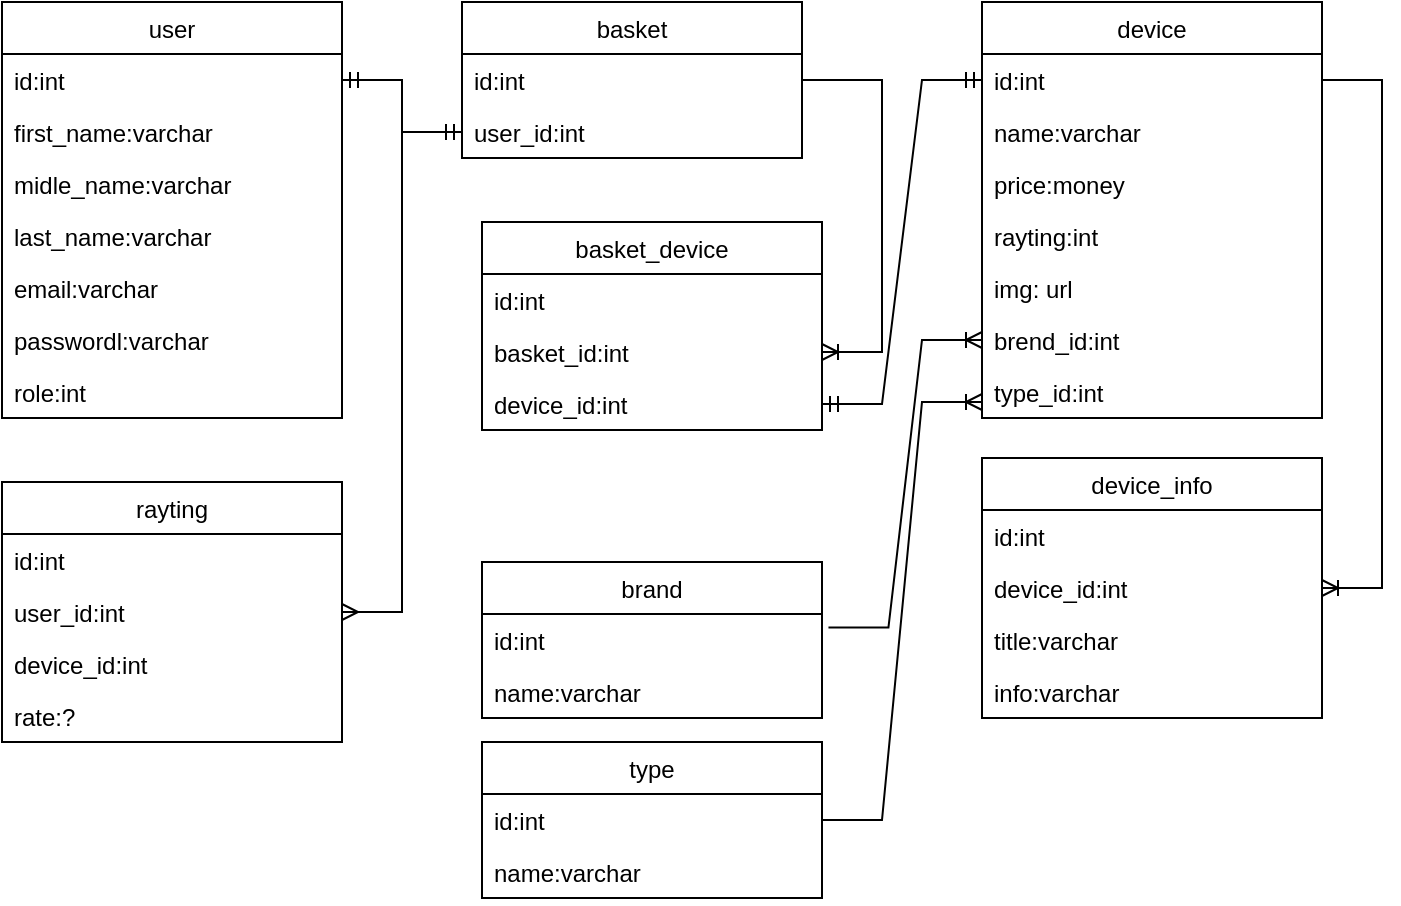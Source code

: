 <mxfile version="17.2.1" type="github">
  <diagram id="GXpVcZGsW9F5P94pVStr" name="Page-1">
    <mxGraphModel dx="813" dy="435" grid="1" gridSize="10" guides="1" tooltips="1" connect="1" arrows="1" fold="1" page="1" pageScale="1" pageWidth="827" pageHeight="1169" math="0" shadow="0">
      <root>
        <mxCell id="0" />
        <mxCell id="1" parent="0" />
        <mxCell id="7ffus9h8AJFhaZrTNXFl-1" value="user" style="swimlane;fontStyle=0;childLayout=stackLayout;horizontal=1;startSize=26;fillColor=none;horizontalStack=0;resizeParent=1;resizeParentMax=0;resizeLast=0;collapsible=1;marginBottom=0;" vertex="1" parent="1">
          <mxGeometry x="80" y="50" width="170" height="208" as="geometry">
            <mxRectangle x="80" y="50" width="60" height="26" as="alternateBounds" />
          </mxGeometry>
        </mxCell>
        <mxCell id="7ffus9h8AJFhaZrTNXFl-2" value="id:int" style="text;strokeColor=none;fillColor=none;align=left;verticalAlign=top;spacingLeft=4;spacingRight=4;overflow=hidden;rotatable=0;points=[[0,0.5],[1,0.5]];portConstraint=eastwest;" vertex="1" parent="7ffus9h8AJFhaZrTNXFl-1">
          <mxGeometry y="26" width="170" height="26" as="geometry" />
        </mxCell>
        <mxCell id="7ffus9h8AJFhaZrTNXFl-3" value="first_name:varchar" style="text;strokeColor=none;fillColor=none;align=left;verticalAlign=top;spacingLeft=4;spacingRight=4;overflow=hidden;rotatable=0;points=[[0,0.5],[1,0.5]];portConstraint=eastwest;" vertex="1" parent="7ffus9h8AJFhaZrTNXFl-1">
          <mxGeometry y="52" width="170" height="26" as="geometry" />
        </mxCell>
        <mxCell id="7ffus9h8AJFhaZrTNXFl-4" value="midle_name:varchar" style="text;strokeColor=none;fillColor=none;align=left;verticalAlign=top;spacingLeft=4;spacingRight=4;overflow=hidden;rotatable=0;points=[[0,0.5],[1,0.5]];portConstraint=eastwest;" vertex="1" parent="7ffus9h8AJFhaZrTNXFl-1">
          <mxGeometry y="78" width="170" height="26" as="geometry" />
        </mxCell>
        <mxCell id="7ffus9h8AJFhaZrTNXFl-5" value="last_name:varchar" style="text;strokeColor=none;fillColor=none;align=left;verticalAlign=top;spacingLeft=4;spacingRight=4;overflow=hidden;rotatable=0;points=[[0,0.5],[1,0.5]];portConstraint=eastwest;" vertex="1" parent="7ffus9h8AJFhaZrTNXFl-1">
          <mxGeometry y="104" width="170" height="26" as="geometry" />
        </mxCell>
        <mxCell id="7ffus9h8AJFhaZrTNXFl-6" value="email:varchar" style="text;strokeColor=none;fillColor=none;align=left;verticalAlign=top;spacingLeft=4;spacingRight=4;overflow=hidden;rotatable=0;points=[[0,0.5],[1,0.5]];portConstraint=eastwest;" vertex="1" parent="7ffus9h8AJFhaZrTNXFl-1">
          <mxGeometry y="130" width="170" height="26" as="geometry" />
        </mxCell>
        <mxCell id="7ffus9h8AJFhaZrTNXFl-7" value="passwordl:varchar" style="text;strokeColor=none;fillColor=none;align=left;verticalAlign=top;spacingLeft=4;spacingRight=4;overflow=hidden;rotatable=0;points=[[0,0.5],[1,0.5]];portConstraint=eastwest;" vertex="1" parent="7ffus9h8AJFhaZrTNXFl-1">
          <mxGeometry y="156" width="170" height="26" as="geometry" />
        </mxCell>
        <mxCell id="7ffus9h8AJFhaZrTNXFl-8" value="role:int" style="text;strokeColor=none;fillColor=none;align=left;verticalAlign=top;spacingLeft=4;spacingRight=4;overflow=hidden;rotatable=0;points=[[0,0.5],[1,0.5]];portConstraint=eastwest;" vertex="1" parent="7ffus9h8AJFhaZrTNXFl-1">
          <mxGeometry y="182" width="170" height="26" as="geometry" />
        </mxCell>
        <mxCell id="7ffus9h8AJFhaZrTNXFl-9" value="basket" style="swimlane;fontStyle=0;childLayout=stackLayout;horizontal=1;startSize=26;fillColor=none;horizontalStack=0;resizeParent=1;resizeParentMax=0;resizeLast=0;collapsible=1;marginBottom=0;" vertex="1" parent="1">
          <mxGeometry x="310" y="50" width="170" height="78" as="geometry">
            <mxRectangle x="80" y="50" width="60" height="26" as="alternateBounds" />
          </mxGeometry>
        </mxCell>
        <mxCell id="7ffus9h8AJFhaZrTNXFl-10" value="id:int" style="text;strokeColor=none;fillColor=none;align=left;verticalAlign=top;spacingLeft=4;spacingRight=4;overflow=hidden;rotatable=0;points=[[0,0.5],[1,0.5]];portConstraint=eastwest;" vertex="1" parent="7ffus9h8AJFhaZrTNXFl-9">
          <mxGeometry y="26" width="170" height="26" as="geometry" />
        </mxCell>
        <mxCell id="7ffus9h8AJFhaZrTNXFl-11" value="user_id:int" style="text;strokeColor=none;fillColor=none;align=left;verticalAlign=top;spacingLeft=4;spacingRight=4;overflow=hidden;rotatable=0;points=[[0,0.5],[1,0.5]];portConstraint=eastwest;" vertex="1" parent="7ffus9h8AJFhaZrTNXFl-9">
          <mxGeometry y="52" width="170" height="26" as="geometry" />
        </mxCell>
        <mxCell id="7ffus9h8AJFhaZrTNXFl-19" value="" style="edgeStyle=entityRelationEdgeStyle;fontSize=12;html=1;endArrow=ERmandOne;startArrow=ERmandOne;rounded=0;" edge="1" parent="1" source="7ffus9h8AJFhaZrTNXFl-2" target="7ffus9h8AJFhaZrTNXFl-11">
          <mxGeometry width="100" height="100" relative="1" as="geometry">
            <mxPoint x="250" y="189" as="sourcePoint" />
            <mxPoint x="391.421" y="89" as="targetPoint" />
          </mxGeometry>
        </mxCell>
        <mxCell id="7ffus9h8AJFhaZrTNXFl-20" value="device" style="swimlane;fontStyle=0;childLayout=stackLayout;horizontal=1;startSize=26;fillColor=none;horizontalStack=0;resizeParent=1;resizeParentMax=0;resizeLast=0;collapsible=1;marginBottom=0;" vertex="1" parent="1">
          <mxGeometry x="570" y="50" width="170" height="208" as="geometry">
            <mxRectangle x="80" y="50" width="60" height="26" as="alternateBounds" />
          </mxGeometry>
        </mxCell>
        <mxCell id="7ffus9h8AJFhaZrTNXFl-21" value="id:int" style="text;strokeColor=none;fillColor=none;align=left;verticalAlign=top;spacingLeft=4;spacingRight=4;overflow=hidden;rotatable=0;points=[[0,0.5],[1,0.5]];portConstraint=eastwest;" vertex="1" parent="7ffus9h8AJFhaZrTNXFl-20">
          <mxGeometry y="26" width="170" height="26" as="geometry" />
        </mxCell>
        <mxCell id="7ffus9h8AJFhaZrTNXFl-22" value="name:varchar" style="text;strokeColor=none;fillColor=none;align=left;verticalAlign=top;spacingLeft=4;spacingRight=4;overflow=hidden;rotatable=0;points=[[0,0.5],[1,0.5]];portConstraint=eastwest;" vertex="1" parent="7ffus9h8AJFhaZrTNXFl-20">
          <mxGeometry y="52" width="170" height="26" as="geometry" />
        </mxCell>
        <mxCell id="7ffus9h8AJFhaZrTNXFl-23" value="price:money" style="text;strokeColor=none;fillColor=none;align=left;verticalAlign=top;spacingLeft=4;spacingRight=4;overflow=hidden;rotatable=0;points=[[0,0.5],[1,0.5]];portConstraint=eastwest;" vertex="1" parent="7ffus9h8AJFhaZrTNXFl-20">
          <mxGeometry y="78" width="170" height="26" as="geometry" />
        </mxCell>
        <mxCell id="7ffus9h8AJFhaZrTNXFl-24" value="rayting:int" style="text;strokeColor=none;fillColor=none;align=left;verticalAlign=top;spacingLeft=4;spacingRight=4;overflow=hidden;rotatable=0;points=[[0,0.5],[1,0.5]];portConstraint=eastwest;" vertex="1" parent="7ffus9h8AJFhaZrTNXFl-20">
          <mxGeometry y="104" width="170" height="26" as="geometry" />
        </mxCell>
        <mxCell id="7ffus9h8AJFhaZrTNXFl-27" value="img: url" style="text;strokeColor=none;fillColor=none;align=left;verticalAlign=top;spacingLeft=4;spacingRight=4;overflow=hidden;rotatable=0;points=[[0,0.5],[1,0.5]];portConstraint=eastwest;" vertex="1" parent="7ffus9h8AJFhaZrTNXFl-20">
          <mxGeometry y="130" width="170" height="26" as="geometry" />
        </mxCell>
        <mxCell id="7ffus9h8AJFhaZrTNXFl-29" value="brend_id:int" style="text;strokeColor=none;fillColor=none;align=left;verticalAlign=top;spacingLeft=4;spacingRight=4;overflow=hidden;rotatable=0;points=[[0,0.5],[1,0.5]];portConstraint=eastwest;" vertex="1" parent="7ffus9h8AJFhaZrTNXFl-20">
          <mxGeometry y="156" width="170" height="26" as="geometry" />
        </mxCell>
        <mxCell id="7ffus9h8AJFhaZrTNXFl-30" value="type_id:int" style="text;strokeColor=none;fillColor=none;align=left;verticalAlign=top;spacingLeft=4;spacingRight=4;overflow=hidden;rotatable=0;points=[[0,0.5],[1,0.5]];portConstraint=eastwest;" vertex="1" parent="7ffus9h8AJFhaZrTNXFl-20">
          <mxGeometry y="182" width="170" height="26" as="geometry" />
        </mxCell>
        <mxCell id="7ffus9h8AJFhaZrTNXFl-31" value="type" style="swimlane;fontStyle=0;childLayout=stackLayout;horizontal=1;startSize=26;fillColor=none;horizontalStack=0;resizeParent=1;resizeParentMax=0;resizeLast=0;collapsible=1;marginBottom=0;" vertex="1" parent="1">
          <mxGeometry x="320" y="420" width="170" height="78" as="geometry">
            <mxRectangle x="80" y="50" width="60" height="26" as="alternateBounds" />
          </mxGeometry>
        </mxCell>
        <mxCell id="7ffus9h8AJFhaZrTNXFl-32" value="id:int" style="text;strokeColor=none;fillColor=none;align=left;verticalAlign=top;spacingLeft=4;spacingRight=4;overflow=hidden;rotatable=0;points=[[0,0.5],[1,0.5]];portConstraint=eastwest;" vertex="1" parent="7ffus9h8AJFhaZrTNXFl-31">
          <mxGeometry y="26" width="170" height="26" as="geometry" />
        </mxCell>
        <mxCell id="7ffus9h8AJFhaZrTNXFl-33" value="name:varchar" style="text;strokeColor=none;fillColor=none;align=left;verticalAlign=top;spacingLeft=4;spacingRight=4;overflow=hidden;rotatable=0;points=[[0,0.5],[1,0.5]];portConstraint=eastwest;" vertex="1" parent="7ffus9h8AJFhaZrTNXFl-31">
          <mxGeometry y="52" width="170" height="26" as="geometry" />
        </mxCell>
        <mxCell id="7ffus9h8AJFhaZrTNXFl-34" value="brand" style="swimlane;fontStyle=0;childLayout=stackLayout;horizontal=1;startSize=26;fillColor=none;horizontalStack=0;resizeParent=1;resizeParentMax=0;resizeLast=0;collapsible=1;marginBottom=0;" vertex="1" parent="1">
          <mxGeometry x="320" y="330" width="170" height="78" as="geometry">
            <mxRectangle x="80" y="50" width="60" height="26" as="alternateBounds" />
          </mxGeometry>
        </mxCell>
        <mxCell id="7ffus9h8AJFhaZrTNXFl-35" value="id:int" style="text;strokeColor=none;fillColor=none;align=left;verticalAlign=top;spacingLeft=4;spacingRight=4;overflow=hidden;rotatable=0;points=[[0,0.5],[1,0.5]];portConstraint=eastwest;" vertex="1" parent="7ffus9h8AJFhaZrTNXFl-34">
          <mxGeometry y="26" width="170" height="26" as="geometry" />
        </mxCell>
        <mxCell id="7ffus9h8AJFhaZrTNXFl-36" value="name:varchar" style="text;strokeColor=none;fillColor=none;align=left;verticalAlign=top;spacingLeft=4;spacingRight=4;overflow=hidden;rotatable=0;points=[[0,0.5],[1,0.5]];portConstraint=eastwest;" vertex="1" parent="7ffus9h8AJFhaZrTNXFl-34">
          <mxGeometry y="52" width="170" height="26" as="geometry" />
        </mxCell>
        <mxCell id="7ffus9h8AJFhaZrTNXFl-38" value="" style="edgeStyle=entityRelationEdgeStyle;fontSize=12;html=1;endArrow=ERoneToMany;rounded=0;exitX=1.019;exitY=0.258;exitDx=0;exitDy=0;exitPerimeter=0;" edge="1" parent="1" source="7ffus9h8AJFhaZrTNXFl-35" target="7ffus9h8AJFhaZrTNXFl-29">
          <mxGeometry width="100" height="100" relative="1" as="geometry">
            <mxPoint x="450" y="290" as="sourcePoint" />
            <mxPoint x="550" y="190" as="targetPoint" />
          </mxGeometry>
        </mxCell>
        <mxCell id="7ffus9h8AJFhaZrTNXFl-39" value="" style="edgeStyle=entityRelationEdgeStyle;fontSize=12;html=1;endArrow=ERoneToMany;rounded=0;" edge="1" parent="1" source="7ffus9h8AJFhaZrTNXFl-32">
          <mxGeometry width="100" height="100" relative="1" as="geometry">
            <mxPoint x="470" y="350" as="sourcePoint" />
            <mxPoint x="570" y="250" as="targetPoint" />
          </mxGeometry>
        </mxCell>
        <mxCell id="7ffus9h8AJFhaZrTNXFl-41" value="device_info" style="swimlane;fontStyle=0;childLayout=stackLayout;horizontal=1;startSize=26;fillColor=none;horizontalStack=0;resizeParent=1;resizeParentMax=0;resizeLast=0;collapsible=1;marginBottom=0;" vertex="1" parent="1">
          <mxGeometry x="570" y="278" width="170" height="130" as="geometry">
            <mxRectangle x="80" y="50" width="60" height="26" as="alternateBounds" />
          </mxGeometry>
        </mxCell>
        <mxCell id="7ffus9h8AJFhaZrTNXFl-42" value="id:int" style="text;strokeColor=none;fillColor=none;align=left;verticalAlign=top;spacingLeft=4;spacingRight=4;overflow=hidden;rotatable=0;points=[[0,0.5],[1,0.5]];portConstraint=eastwest;" vertex="1" parent="7ffus9h8AJFhaZrTNXFl-41">
          <mxGeometry y="26" width="170" height="26" as="geometry" />
        </mxCell>
        <mxCell id="7ffus9h8AJFhaZrTNXFl-43" value="device_id:int" style="text;strokeColor=none;fillColor=none;align=left;verticalAlign=top;spacingLeft=4;spacingRight=4;overflow=hidden;rotatable=0;points=[[0,0.5],[1,0.5]];portConstraint=eastwest;" vertex="1" parent="7ffus9h8AJFhaZrTNXFl-41">
          <mxGeometry y="52" width="170" height="26" as="geometry" />
        </mxCell>
        <mxCell id="7ffus9h8AJFhaZrTNXFl-44" value="title:varchar" style="text;strokeColor=none;fillColor=none;align=left;verticalAlign=top;spacingLeft=4;spacingRight=4;overflow=hidden;rotatable=0;points=[[0,0.5],[1,0.5]];portConstraint=eastwest;" vertex="1" parent="7ffus9h8AJFhaZrTNXFl-41">
          <mxGeometry y="78" width="170" height="26" as="geometry" />
        </mxCell>
        <mxCell id="7ffus9h8AJFhaZrTNXFl-45" value="info:varchar" style="text;strokeColor=none;fillColor=none;align=left;verticalAlign=top;spacingLeft=4;spacingRight=4;overflow=hidden;rotatable=0;points=[[0,0.5],[1,0.5]];portConstraint=eastwest;" vertex="1" parent="7ffus9h8AJFhaZrTNXFl-41">
          <mxGeometry y="104" width="170" height="26" as="geometry" />
        </mxCell>
        <mxCell id="7ffus9h8AJFhaZrTNXFl-46" value="" style="edgeStyle=entityRelationEdgeStyle;fontSize=12;html=1;endArrow=ERoneToMany;rounded=0;" edge="1" parent="1" source="7ffus9h8AJFhaZrTNXFl-21" target="7ffus9h8AJFhaZrTNXFl-43">
          <mxGeometry width="100" height="100" relative="1" as="geometry">
            <mxPoint x="390" y="290" as="sourcePoint" />
            <mxPoint x="490" y="190" as="targetPoint" />
          </mxGeometry>
        </mxCell>
        <mxCell id="7ffus9h8AJFhaZrTNXFl-47" value="basket_device" style="swimlane;fontStyle=0;childLayout=stackLayout;horizontal=1;startSize=26;fillColor=none;horizontalStack=0;resizeParent=1;resizeParentMax=0;resizeLast=0;collapsible=1;marginBottom=0;" vertex="1" parent="1">
          <mxGeometry x="320" y="160" width="170" height="104" as="geometry">
            <mxRectangle x="80" y="50" width="60" height="26" as="alternateBounds" />
          </mxGeometry>
        </mxCell>
        <mxCell id="7ffus9h8AJFhaZrTNXFl-48" value="id:int" style="text;strokeColor=none;fillColor=none;align=left;verticalAlign=top;spacingLeft=4;spacingRight=4;overflow=hidden;rotatable=0;points=[[0,0.5],[1,0.5]];portConstraint=eastwest;" vertex="1" parent="7ffus9h8AJFhaZrTNXFl-47">
          <mxGeometry y="26" width="170" height="26" as="geometry" />
        </mxCell>
        <mxCell id="7ffus9h8AJFhaZrTNXFl-49" value="basket_id:int" style="text;strokeColor=none;fillColor=none;align=left;verticalAlign=top;spacingLeft=4;spacingRight=4;overflow=hidden;rotatable=0;points=[[0,0.5],[1,0.5]];portConstraint=eastwest;" vertex="1" parent="7ffus9h8AJFhaZrTNXFl-47">
          <mxGeometry y="52" width="170" height="26" as="geometry" />
        </mxCell>
        <mxCell id="7ffus9h8AJFhaZrTNXFl-51" value="device_id:int" style="text;strokeColor=none;fillColor=none;align=left;verticalAlign=top;spacingLeft=4;spacingRight=4;overflow=hidden;rotatable=0;points=[[0,0.5],[1,0.5]];portConstraint=eastwest;" vertex="1" parent="7ffus9h8AJFhaZrTNXFl-47">
          <mxGeometry y="78" width="170" height="26" as="geometry" />
        </mxCell>
        <mxCell id="7ffus9h8AJFhaZrTNXFl-53" value="" style="edgeStyle=entityRelationEdgeStyle;fontSize=12;html=1;endArrow=ERmandOne;startArrow=ERmandOne;rounded=0;" edge="1" parent="1" source="7ffus9h8AJFhaZrTNXFl-51" target="7ffus9h8AJFhaZrTNXFl-21">
          <mxGeometry width="100" height="100" relative="1" as="geometry">
            <mxPoint x="390" y="230" as="sourcePoint" />
            <mxPoint x="490" y="130" as="targetPoint" />
          </mxGeometry>
        </mxCell>
        <mxCell id="7ffus9h8AJFhaZrTNXFl-54" value="" style="edgeStyle=entityRelationEdgeStyle;fontSize=12;html=1;endArrow=ERoneToMany;rounded=0;" edge="1" parent="1" source="7ffus9h8AJFhaZrTNXFl-10" target="7ffus9h8AJFhaZrTNXFl-49">
          <mxGeometry width="100" height="100" relative="1" as="geometry">
            <mxPoint x="390" y="230" as="sourcePoint" />
            <mxPoint x="490" y="130" as="targetPoint" />
          </mxGeometry>
        </mxCell>
        <mxCell id="7ffus9h8AJFhaZrTNXFl-55" value="rayting" style="swimlane;fontStyle=0;childLayout=stackLayout;horizontal=1;startSize=26;fillColor=none;horizontalStack=0;resizeParent=1;resizeParentMax=0;resizeLast=0;collapsible=1;marginBottom=0;" vertex="1" parent="1">
          <mxGeometry x="80" y="290" width="170" height="130" as="geometry">
            <mxRectangle x="80" y="50" width="60" height="26" as="alternateBounds" />
          </mxGeometry>
        </mxCell>
        <mxCell id="7ffus9h8AJFhaZrTNXFl-56" value="id:int" style="text;strokeColor=none;fillColor=none;align=left;verticalAlign=top;spacingLeft=4;spacingRight=4;overflow=hidden;rotatable=0;points=[[0,0.5],[1,0.5]];portConstraint=eastwest;" vertex="1" parent="7ffus9h8AJFhaZrTNXFl-55">
          <mxGeometry y="26" width="170" height="26" as="geometry" />
        </mxCell>
        <mxCell id="7ffus9h8AJFhaZrTNXFl-57" value="user_id:int&#xa;" style="text;strokeColor=none;fillColor=none;align=left;verticalAlign=top;spacingLeft=4;spacingRight=4;overflow=hidden;rotatable=0;points=[[0,0.5],[1,0.5]];portConstraint=eastwest;" vertex="1" parent="7ffus9h8AJFhaZrTNXFl-55">
          <mxGeometry y="52" width="170" height="26" as="geometry" />
        </mxCell>
        <mxCell id="7ffus9h8AJFhaZrTNXFl-58" value="device_id:int&#xa;" style="text;strokeColor=none;fillColor=none;align=left;verticalAlign=top;spacingLeft=4;spacingRight=4;overflow=hidden;rotatable=0;points=[[0,0.5],[1,0.5]];portConstraint=eastwest;" vertex="1" parent="7ffus9h8AJFhaZrTNXFl-55">
          <mxGeometry y="78" width="170" height="26" as="geometry" />
        </mxCell>
        <mxCell id="7ffus9h8AJFhaZrTNXFl-59" value="rate:?" style="text;strokeColor=none;fillColor=none;align=left;verticalAlign=top;spacingLeft=4;spacingRight=4;overflow=hidden;rotatable=0;points=[[0,0.5],[1,0.5]];portConstraint=eastwest;" vertex="1" parent="7ffus9h8AJFhaZrTNXFl-55">
          <mxGeometry y="104" width="170" height="26" as="geometry" />
        </mxCell>
        <mxCell id="7ffus9h8AJFhaZrTNXFl-60" value="" style="edgeStyle=entityRelationEdgeStyle;fontSize=12;html=1;endArrow=ERmany;rounded=0;" edge="1" parent="1" source="7ffus9h8AJFhaZrTNXFl-2" target="7ffus9h8AJFhaZrTNXFl-57">
          <mxGeometry width="100" height="100" relative="1" as="geometry">
            <mxPoint x="160" y="260" as="sourcePoint" />
            <mxPoint x="490" y="190" as="targetPoint" />
          </mxGeometry>
        </mxCell>
      </root>
    </mxGraphModel>
  </diagram>
</mxfile>
